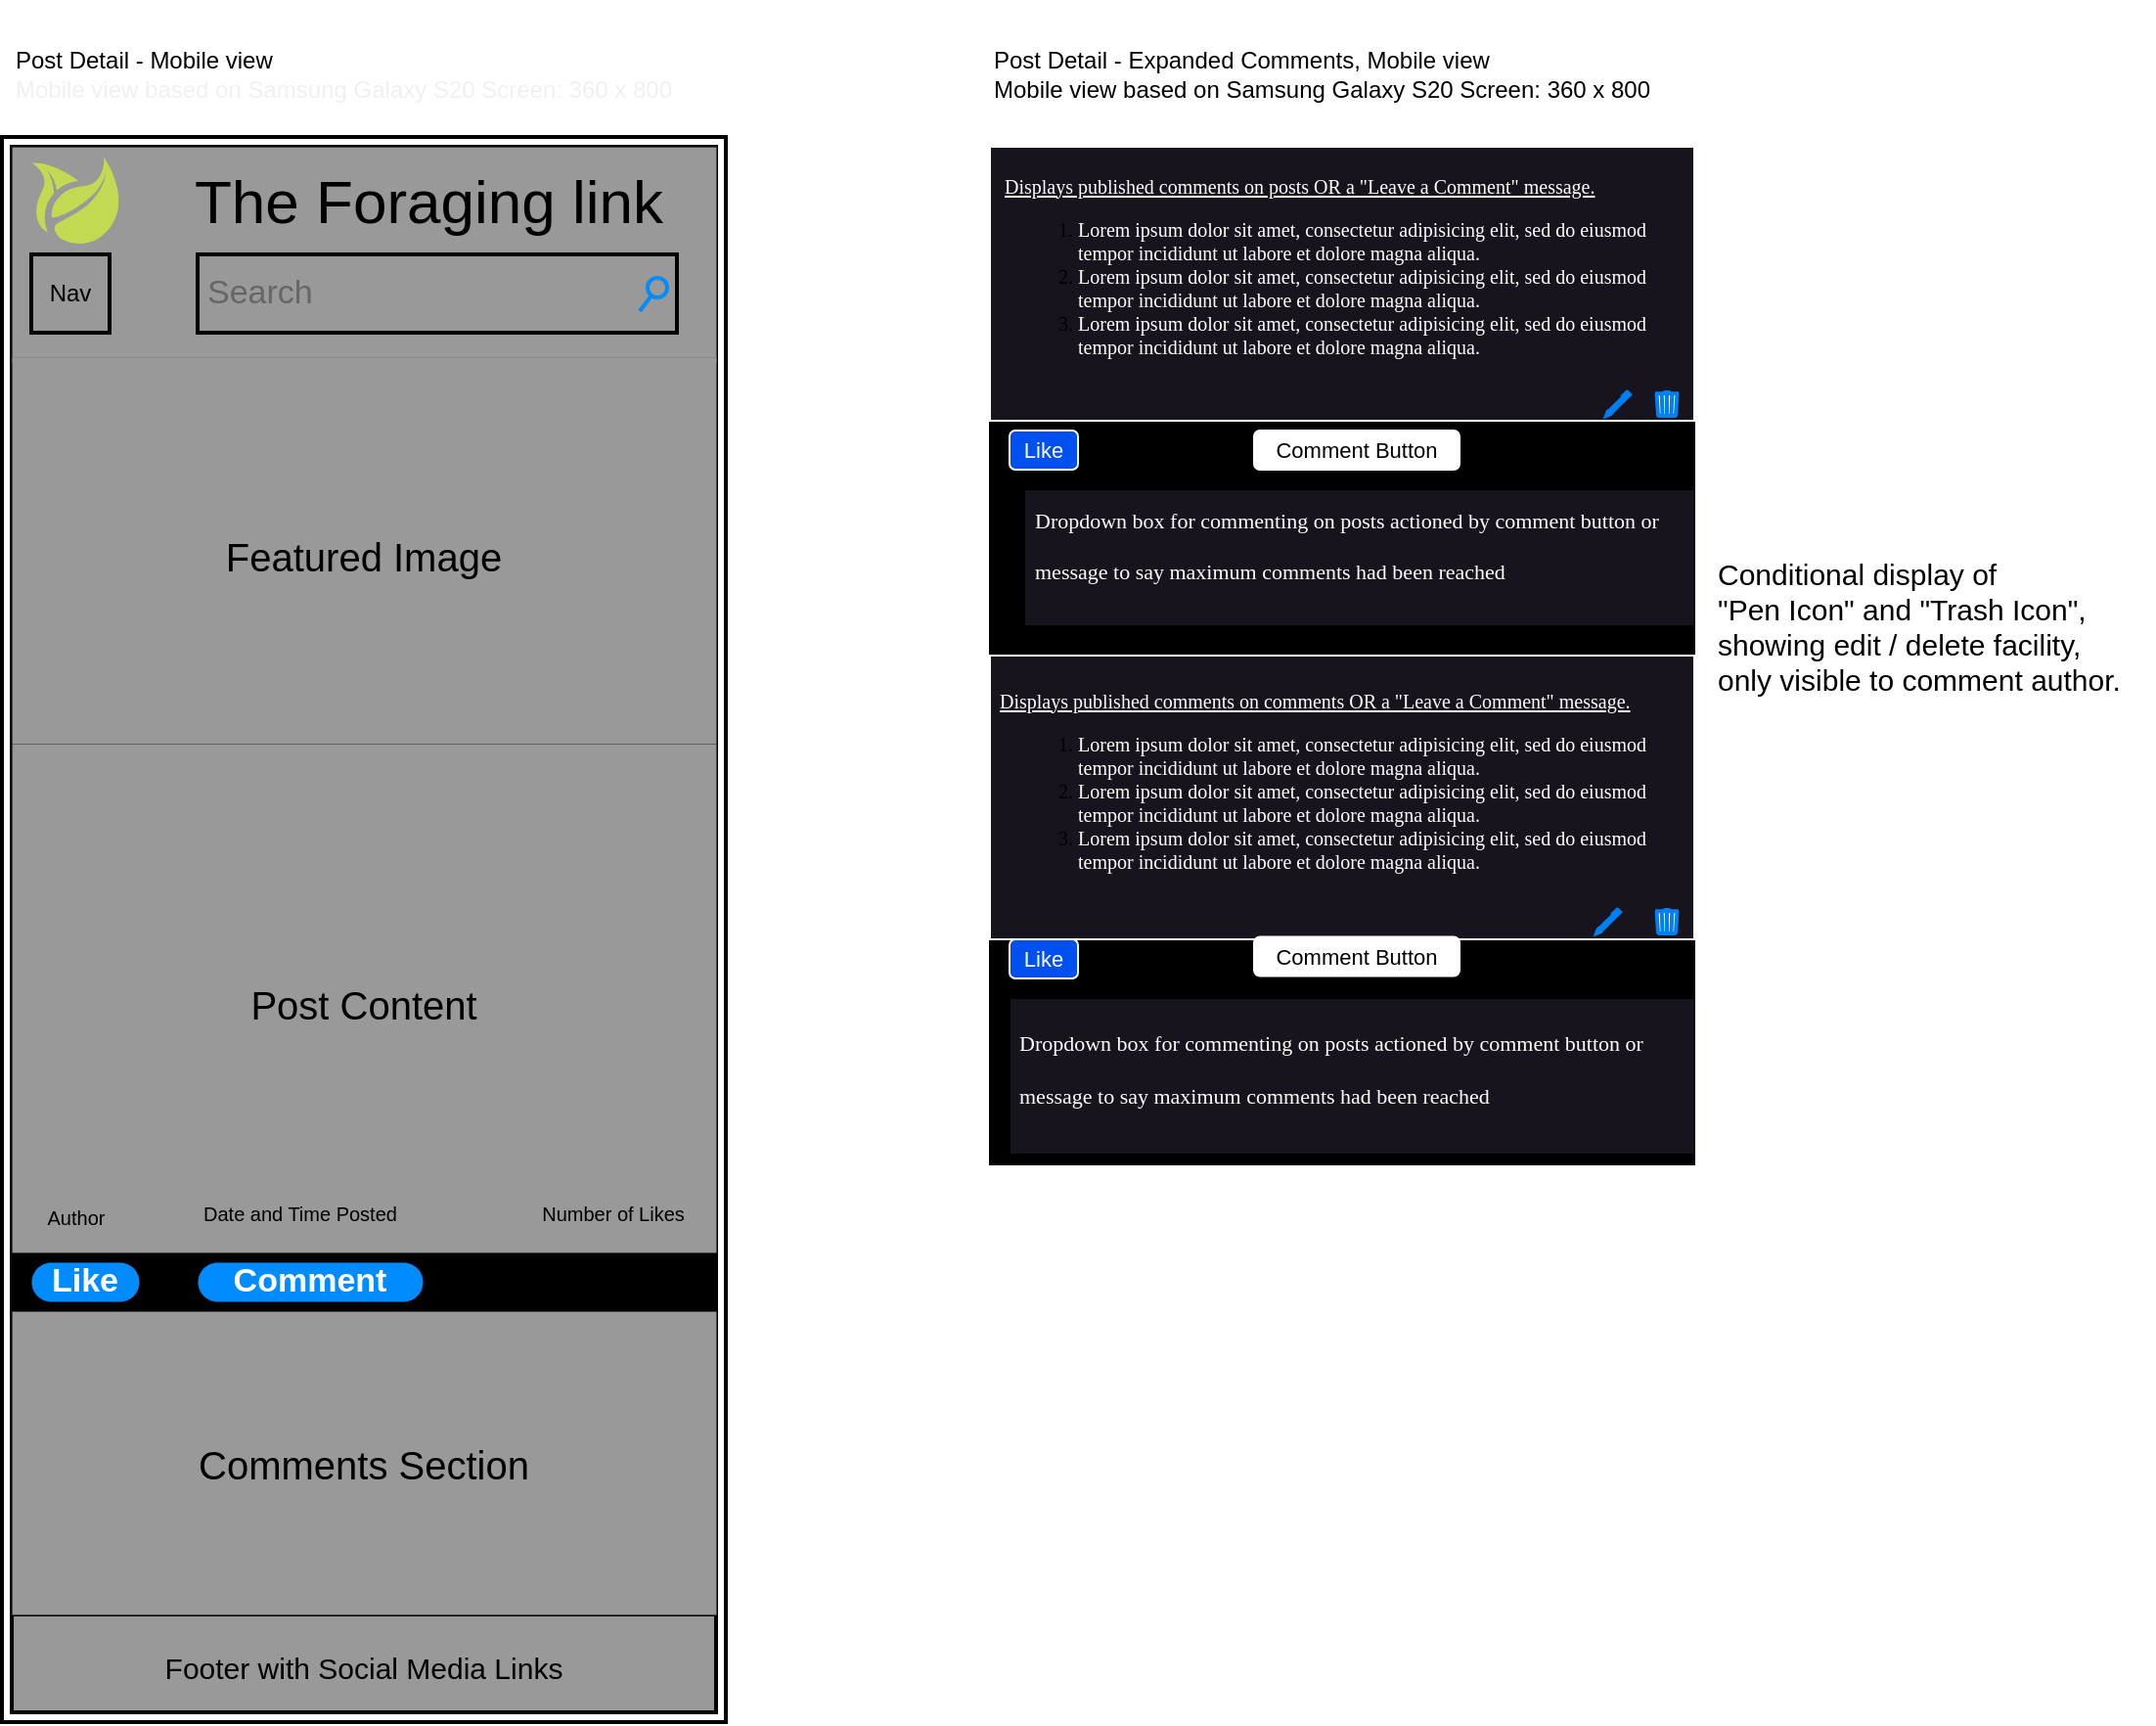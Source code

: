 <mxfile>
    <diagram id="5pHp6l1Uz-cJNWnu8SsC" name="Page-1">
        <mxGraphModel dx="2365" dy="654" grid="1" gridSize="5" guides="1" tooltips="1" connect="1" arrows="1" fold="1" page="1" pageScale="1" pageWidth="1169" pageHeight="827" math="0" shadow="0">
            <root>
                <mxCell id="0"/>
                <mxCell id="1" parent="0"/>
                <mxCell id="89" value="" style="rounded=0;whiteSpace=wrap;html=1;labelBackgroundColor=none;strokeColor=#000000;strokeWidth=2;fontSize=20;fontColor=#000000;fillColor=#FFFFFF;gradientColor=none;movable=0;resizable=0;rotatable=0;deletable=0;editable=0;connectable=0;" vertex="1" parent="1">
                    <mxGeometry x="-1105" y="75" width="370" height="810" as="geometry"/>
                </mxCell>
                <mxCell id="16" value="" style="rounded=0;whiteSpace=wrap;html=1;verticalAlign=bottom;movable=0;resizable=0;rotatable=0;deletable=0;editable=0;connectable=0;fillColor=#000000;strokeColor=#000000;gradientColor=none;strokeWidth=2;" parent="1" vertex="1">
                    <mxGeometry x="-1100" y="80" width="360" height="800" as="geometry"/>
                </mxCell>
                <mxCell id="34" value="" style="rounded=0;whiteSpace=wrap;html=1;fillColor=#000000;fontSize=15;movable=0;resizable=0;rotatable=0;deletable=0;editable=0;connectable=0;strokeWidth=1;" parent="1" vertex="1">
                    <mxGeometry x="-600" y="80" width="360" height="520" as="geometry"/>
                </mxCell>
                <mxCell id="50" value="&lt;div style=&quot;font-size: 10px;&quot;&gt;&lt;font color=&quot;#ffffff&quot; style=&quot;font-size: 10px;&quot;&gt;&lt;br&gt;&lt;/font&gt;&lt;/div&gt;&lt;div style=&quot;font-size: 10px;&quot;&gt;&lt;font color=&quot;#ffffff&quot; style=&quot;font-size: 10px;&quot;&gt;&amp;nbsp;&lt;u style=&quot;font-size: 10px;&quot;&gt;Displays published comments on posts OR a &quot;Leave a Comment&quot; message.&lt;/u&gt;&lt;/font&gt;&lt;/div&gt;&lt;p style=&quot;font-size: 10px;&quot;&gt;&lt;/p&gt;&lt;ol style=&quot;font-size: 10px;&quot;&gt;&lt;li style=&quot;font-size: 10px;&quot;&gt;&lt;font color=&quot;#ffffff&quot; style=&quot;font-size: 10px;&quot;&gt;Lorem ipsum dolor sit amet, consectetur adipisicing elit, sed do eiusmod tempor incididunt ut labore et dolore magna aliqua.&lt;/font&gt;&lt;/li&gt;&lt;li style=&quot;font-size: 10px;&quot;&gt;&lt;font style=&quot;font-size: 10px;&quot; color=&quot;#ffffff&quot;&gt;Lorem ipsum dolor sit amet, consectetur adipisicing elit, sed do eiusmod tempor incididunt ut labore et dolore magna aliqua.&lt;/font&gt;&lt;/li&gt;&lt;li style=&quot;font-size: 10px;&quot;&gt;&lt;font style=&quot;font-size: 10px;&quot; color=&quot;#ffffff&quot;&gt;Lorem ipsum dolor sit amet, consectetur adipisicing elit, sed do eiusmod tempor incididunt ut labore et dolore magna aliqua.&lt;/font&gt;&lt;/li&gt;&lt;/ol&gt;&lt;p style=&quot;font-size: 10px;&quot;&gt;&lt;/p&gt;" style="text;html=1;strokeColor=#FFFFFF;fillColor=#18141D;spacing=5;spacingTop=-20;whiteSpace=wrap;overflow=hidden;rounded=0;strokeWidth=1;fontSize=10;verticalAlign=middle;fontFamily=Comic Sans MS;movable=0;resizable=0;rotatable=0;deletable=0;editable=0;connectable=0;align=left;" parent="1" vertex="1">
                    <mxGeometry x="-600" y="80" width="360" height="140" as="geometry"/>
                </mxCell>
                <mxCell id="51" value="&lt;font style=&quot;font-size: 11px;&quot;&gt;Like&lt;/font&gt;" style="rounded=1;whiteSpace=wrap;html=1;strokeColor=#FFFFFF;strokeWidth=1;fontSize=11;fillColor=#0050ef;fontColor=#ffffff;verticalAlign=middle;movable=0;resizable=0;rotatable=0;deletable=0;editable=0;connectable=0;" parent="1" vertex="1">
                    <mxGeometry x="-590" y="225" width="35" height="20" as="geometry"/>
                </mxCell>
                <mxCell id="52" value="&lt;font style=&quot;font-size: 9px;&quot;&gt;Likes Count&lt;/font&gt;" style="text;html=1;strokeColor=none;fillColor=none;align=center;verticalAlign=middle;whiteSpace=wrap;rounded=0;strokeWidth=1;fontSize=15;movable=0;resizable=0;rotatable=0;deletable=0;editable=0;connectable=0;" parent="1" vertex="1">
                    <mxGeometry x="-540" y="225" width="55" height="22.5" as="geometry"/>
                </mxCell>
                <mxCell id="53" value="Comment Button" style="rounded=1;whiteSpace=wrap;html=1;strokeColor=#FFFFFF;strokeWidth=1;fontSize=11;movable=0;resizable=0;rotatable=0;deletable=0;editable=0;connectable=0;" parent="1" vertex="1">
                    <mxGeometry x="-465" y="225" width="105" height="20" as="geometry"/>
                </mxCell>
                <mxCell id="56" value="&lt;div style=&quot;font-size: 10px;&quot;&gt;&lt;font color=&quot;#ffffff&quot; style=&quot;font-size: 10px;&quot;&gt;&lt;u style=&quot;font-size: 10px;&quot;&gt;&lt;br&gt;&lt;/u&gt;&lt;/font&gt;&lt;/div&gt;&lt;div style=&quot;font-size: 10px;&quot;&gt;&lt;font color=&quot;#ffffff&quot; style=&quot;font-size: 10px;&quot;&gt;&lt;u style=&quot;font-size: 10px;&quot;&gt;Displays published comments on comments OR a &quot;Leave a Comment&quot; message.&lt;/u&gt;&lt;/font&gt;&lt;/div&gt;&lt;p style=&quot;font-size: 10px;&quot;&gt;&lt;/p&gt;&lt;ol style=&quot;font-size: 10px;&quot;&gt;&lt;li style=&quot;font-size: 10px;&quot;&gt;&lt;font color=&quot;#ffffff&quot; style=&quot;font-size: 10px;&quot;&gt;Lorem ipsum dolor sit amet, consectetur adipisicing elit, sed do eiusmod tempor incididunt ut labore et dolore magna aliqua.&lt;/font&gt;&lt;/li&gt;&lt;li style=&quot;font-size: 10px;&quot;&gt;&lt;font style=&quot;font-size: 10px;&quot; color=&quot;#ffffff&quot;&gt;Lorem ipsum dolor sit amet, consectetur adipisicing elit, sed do eiusmod tempor incididunt ut labore et dolore magna aliqua.&lt;/font&gt;&lt;/li&gt;&lt;li style=&quot;font-size: 10px;&quot;&gt;&lt;font style=&quot;font-size: 10px;&quot; color=&quot;#ffffff&quot;&gt;Lorem ipsum dolor sit amet, consectetur adipisicing elit, sed do eiusmod tempor incididunt ut labore et dolore magna aliqua.&lt;/font&gt;&lt;/li&gt;&lt;/ol&gt;&lt;p style=&quot;font-size: 10px;&quot;&gt;&lt;/p&gt;" style="text;html=1;strokeColor=#FFFFFF;fillColor=#18141D;spacing=5;spacingTop=-20;whiteSpace=wrap;overflow=hidden;rounded=0;strokeWidth=1;fontSize=10;verticalAlign=middle;fontFamily=Comic Sans MS;movable=0;resizable=0;rotatable=0;deletable=0;editable=0;connectable=0;align=left;" parent="1" vertex="1">
                    <mxGeometry x="-600" y="340" width="360" height="145" as="geometry"/>
                </mxCell>
                <mxCell id="57" value="&lt;h1&gt;&lt;span style=&quot;color: rgb(255, 255, 255); font-family: &amp;quot;Comic Sans MS&amp;quot;; font-size: 11px; font-weight: 400;&quot;&gt;Dropdown box for commenting on posts actioned by comment button or message to say maximum comments had been reached&lt;/span&gt;&lt;br&gt;&lt;/h1&gt;" style="text;html=1;strokeColor=default;fillColor=#18141D;spacing=5;spacingTop=-20;whiteSpace=wrap;overflow=hidden;rounded=0;fontSize=11;verticalAlign=bottom;strokeWidth=1;movable=0;resizable=0;rotatable=0;deletable=0;editable=0;connectable=0;" parent="1" vertex="1">
                    <mxGeometry x="-582.5" y="255" width="342.5" height="70" as="geometry"/>
                </mxCell>
                <mxCell id="58" value="&lt;font style=&quot;font-size: 11px;&quot;&gt;Like&lt;/font&gt;" style="rounded=1;whiteSpace=wrap;html=1;strokeColor=#FFFFFF;strokeWidth=1;fontSize=11;fillColor=#0050ef;fontColor=#ffffff;verticalAlign=middle;movable=0;resizable=0;rotatable=0;deletable=0;editable=0;connectable=0;" parent="1" vertex="1">
                    <mxGeometry x="-590" y="485" width="35" height="20" as="geometry"/>
                </mxCell>
                <mxCell id="59" value="&lt;font style=&quot;font-size: 9px;&quot;&gt;Likes Count&lt;/font&gt;" style="text;html=1;strokeColor=none;fillColor=none;align=center;verticalAlign=middle;whiteSpace=wrap;rounded=0;strokeWidth=1;fontSize=15;movable=0;resizable=0;rotatable=0;deletable=0;editable=0;connectable=0;" parent="1" vertex="1">
                    <mxGeometry x="-544.5" y="483.75" width="65" height="22.5" as="geometry"/>
                </mxCell>
                <mxCell id="60" value="Comment Button" style="rounded=1;whiteSpace=wrap;html=1;strokeColor=#FFFFFF;strokeWidth=1;fontSize=11;movable=0;resizable=0;rotatable=0;deletable=0;editable=0;connectable=0;" parent="1" vertex="1">
                    <mxGeometry x="-465" y="483.75" width="105" height="20" as="geometry"/>
                </mxCell>
                <mxCell id="62" value="&lt;h1&gt;&lt;span style=&quot;color: rgb(255, 255, 255); font-family: &amp;quot;Comic Sans MS&amp;quot;; font-size: 11px; font-weight: 400;&quot;&gt;Dropdown box for commenting on posts actioned by comment button or message to say maximum comments had been reached&lt;/span&gt;&lt;br&gt;&lt;/h1&gt;" style="text;html=1;strokeColor=default;fillColor=#18141D;spacing=5;spacingTop=-20;whiteSpace=wrap;overflow=hidden;rounded=0;fontSize=11;verticalAlign=bottom;strokeWidth=1;movable=0;resizable=0;rotatable=0;deletable=0;editable=0;connectable=0;" parent="1" vertex="1">
                    <mxGeometry x="-590" y="515" width="350" height="80" as="geometry"/>
                </mxCell>
                <mxCell id="63" value="&lt;div style=&quot;&quot;&gt;&lt;br&gt;&lt;/div&gt;&lt;font style=&quot;font-size: 12px;&quot;&gt;&lt;div style=&quot;&quot;&gt;&lt;span style=&quot;&quot;&gt;Post Detail - Mobile view&lt;/span&gt;&lt;/div&gt;&lt;span style=&quot;border-color: rgb(0, 0, 0); color: rgb(240, 240, 240); font-family: Helvetica; font-style: normal; font-variant-ligatures: normal; font-variant-caps: normal; letter-spacing: normal; orphans: 2; text-indent: 0px; text-transform: none; widows: 2; word-spacing: 0px; -webkit-text-stroke-width: 0px; background-color: rgb(42, 37, 47);&quot;&gt;&lt;div style=&quot;&quot;&gt;Mobile view based on Samsung Galaxy S20 Screen: 360 x 800&lt;/div&gt;&lt;/span&gt;&lt;/font&gt;&lt;div style=&quot;&quot;&gt;&lt;br&gt;&lt;/div&gt;" style="text;html=1;align=left;verticalAlign=middle;resizable=0;points=[];autosize=1;strokeColor=none;fillColor=none;fontStyle=0;movable=0;rotatable=0;deletable=0;editable=0;connectable=0;" parent="1" vertex="1">
                    <mxGeometry x="-1100" y="5" width="355" height="75" as="geometry"/>
                </mxCell>
                <mxCell id="64" value="&lt;div style=&quot;font-size: 12px;&quot;&gt;&lt;span style=&quot;font-size: 12px; background-color: initial;&quot;&gt;Post Detail - Expanded Comments, Mobile view&lt;/span&gt;&lt;/div&gt;&lt;span style=&quot;font-size: 12px;&quot;&gt;Mobile view based on Samsung Galaxy S20 Screen: 360 x 800&lt;/span&gt;" style="text;html=1;align=left;verticalAlign=middle;resizable=0;points=[];autosize=1;strokeColor=none;fillColor=none;fontSize=12;fontStyle=0;movable=0;rotatable=0;deletable=0;editable=0;connectable=0;" parent="1" vertex="1">
                    <mxGeometry x="-600" y="5" width="355" height="75" as="geometry"/>
                </mxCell>
                <mxCell id="67" value="" style="html=1;verticalLabelPosition=bottom;align=center;labelBackgroundColor=#ffffff;verticalAlign=top;strokeWidth=2;strokeColor=#0080F0;shadow=0;dashed=0;shape=mxgraph.ios7.icons.pen;movable=0;resizable=0;rotatable=0;deletable=0;editable=0;connectable=0;" parent="1" vertex="1">
                    <mxGeometry x="-290" y="470" width="12" height="12" as="geometry"/>
                </mxCell>
                <mxCell id="68" value="" style="html=1;verticalLabelPosition=bottom;align=center;labelBackgroundColor=#ffffff;verticalAlign=top;strokeWidth=2;strokeColor=#0080F0;shadow=0;dashed=0;shape=mxgraph.ios7.icons.pen;fontSize=3;movable=0;resizable=0;rotatable=0;deletable=0;editable=0;connectable=0;" parent="1" vertex="1">
                    <mxGeometry x="-285" y="205.5" width="12" height="12" as="geometry"/>
                </mxCell>
                <mxCell id="70" value="&lt;font style=&quot;font-size: 15px;&quot;&gt;&lt;span style=&quot;&quot;&gt;Conditional display of&lt;/span&gt;&lt;br style=&quot;&quot;&gt;&lt;span style=&quot;&quot;&gt;&quot;Pen Icon&quot; and &quot;Trash Icon&quot;,&lt;/span&gt;&lt;br style=&quot;&quot;&gt;&lt;span style=&quot;&quot;&gt;showing edit / delete facility,&lt;/span&gt;&lt;br style=&quot;&quot;&gt;&lt;span style=&quot;&quot;&gt;only visible to comment author.&lt;/span&gt;&lt;/font&gt;" style="text;html=1;align=left;verticalAlign=middle;resizable=0;points=[];autosize=1;strokeColor=none;fillColor=none;movable=0;rotatable=0;deletable=0;editable=0;connectable=0;" parent="1" vertex="1">
                    <mxGeometry x="-230" y="280" width="225" height="90" as="geometry"/>
                </mxCell>
                <mxCell id="71" value="" style="html=1;verticalLabelPosition=bottom;align=center;labelBackgroundColor=#ffffff;verticalAlign=bottom;strokeWidth=2;strokeColor=#0080F0;shadow=0;dashed=0;shape=mxgraph.ios7.icons.trashcan;fontSize=4;movable=0;resizable=0;rotatable=0;deletable=0;editable=0;connectable=0;" parent="1" vertex="1">
                    <mxGeometry x="-260" y="205.5" width="12" height="12" as="geometry"/>
                </mxCell>
                <mxCell id="72" value="" style="html=1;verticalLabelPosition=bottom;align=center;labelBackgroundColor=#ffffff;verticalAlign=top;strokeWidth=2;strokeColor=#0080F0;shadow=0;dashed=0;shape=mxgraph.ios7.icons.trashcan;fontSize=4;movable=0;resizable=0;rotatable=0;deletable=0;editable=0;connectable=0;" parent="1" vertex="1">
                    <mxGeometry x="-260" y="470" width="12" height="12" as="geometry"/>
                </mxCell>
                <mxCell id="73" value="" style="rounded=0;whiteSpace=wrap;html=1;gradientColor=none;strokeWidth=0;movable=0;resizable=0;rotatable=0;deletable=0;editable=0;connectable=0;fillColor=#999999;strokeColor=#000000;" vertex="1" parent="1">
                    <mxGeometry x="-1100" y="80" width="360" height="110" as="geometry"/>
                </mxCell>
                <mxCell id="74" value="" style="dashed=0;outlineConnect=0;html=1;align=center;labelPosition=center;verticalLabelPosition=bottom;verticalAlign=top;shape=mxgraph.weblogos.freshbump;fillColor=#C2D952;strokeColor=none;strokeWidth=0;movable=0;resizable=0;rotatable=0;deletable=0;editable=0;connectable=0;" vertex="1" parent="1">
                    <mxGeometry x="-1090" y="85" width="45" height="45" as="geometry"/>
                </mxCell>
                <mxCell id="75" value="Nav" style="whiteSpace=wrap;html=1;aspect=fixed;strokeWidth=2;fillColor=#999999;gradientColor=none;strokeColor=#000000;fontColor=#000000;movable=0;resizable=0;rotatable=0;deletable=0;editable=0;connectable=0;" vertex="1" parent="1">
                    <mxGeometry x="-1090" y="135" width="40" height="40" as="geometry"/>
                </mxCell>
                <mxCell id="76" value="&lt;span style=&quot;font-family: Helvetica; font-size: 31px; font-style: normal; font-variant-ligatures: normal; font-variant-caps: normal; font-weight: 400; letter-spacing: normal; orphans: 2; text-indent: 0px; text-transform: none; widows: 2; word-spacing: 0px; -webkit-text-stroke-width: 0px; text-decoration-thickness: initial; text-decoration-style: initial; text-decoration-color: initial; float: none; display: inline !important;&quot;&gt;The Foraging link&lt;/span&gt;" style="text;html=1;strokeColor=none;fillColor=none;align=right;verticalAlign=middle;whiteSpace=wrap;rounded=0;strokeWidth=0;fontColor=#000000;fontSize=31;movable=0;resizable=0;rotatable=0;deletable=0;editable=0;connectable=0;" vertex="1" parent="1">
                    <mxGeometry x="-1040" y="81.25" width="275" height="52.5" as="geometry"/>
                </mxCell>
                <mxCell id="77" value="Search" style="strokeWidth=2;shadow=0;dashed=0;align=center;html=1;shape=mxgraph.mockup.forms.searchBox;strokeColor=#000000;mainText=;strokeColor2=#008cff;fontColor=#666666;fontSize=17;align=left;spacingLeft=3;labelBackgroundColor=none;fillColor=none;gradientColor=none;movable=0;resizable=0;rotatable=0;deletable=0;editable=0;connectable=0;" vertex="1" parent="1">
                    <mxGeometry x="-1005" y="135" width="245" height="40" as="geometry"/>
                </mxCell>
                <mxCell id="78" value="&lt;font style=&quot;font-size: 20px;&quot;&gt;Featured Image&lt;/font&gt;" style="rounded=0;whiteSpace=wrap;html=1;labelBackgroundColor=none;strokeColor=#000000;strokeWidth=0;fontSize=31;fontColor=#000000;fillColor=#999999;gradientColor=none;movable=0;resizable=0;rotatable=0;deletable=0;editable=0;connectable=0;" vertex="1" parent="1">
                    <mxGeometry x="-1100" y="187.5" width="360" height="197.5" as="geometry"/>
                </mxCell>
                <mxCell id="79" value="&lt;font style=&quot;font-size: 20px;&quot;&gt;Post Content&lt;/font&gt;" style="rounded=0;whiteSpace=wrap;html=1;labelBackgroundColor=none;strokeColor=#000000;strokeWidth=0;fontSize=31;fontColor=#000000;fillColor=#999999;gradientColor=none;movable=0;resizable=0;rotatable=0;deletable=0;editable=0;connectable=0;" vertex="1" parent="1">
                    <mxGeometry x="-1100" y="385" width="360" height="260" as="geometry"/>
                </mxCell>
                <mxCell id="81" value="" style="rounded=0;whiteSpace=wrap;html=1;labelBackgroundColor=none;strokeColor=#000000;strokeWidth=2;fontSize=20;fontColor=#000000;fillColor=#999999;gradientColor=none;movable=0;resizable=0;rotatable=0;deletable=0;editable=0;connectable=0;" vertex="1" parent="1">
                    <mxGeometry x="-1100" y="830" width="360" height="50" as="geometry"/>
                </mxCell>
                <mxCell id="82" value="&lt;font style=&quot;font-size: 15px;&quot;&gt;Footer with Social Media Links&lt;/font&gt;" style="text;html=1;strokeColor=none;fillColor=none;align=center;verticalAlign=middle;whiteSpace=wrap;rounded=0;labelBackgroundColor=none;strokeWidth=0;fontSize=20;fontColor=#000000;movable=0;resizable=0;rotatable=0;deletable=0;editable=0;connectable=0;" vertex="1" parent="1">
                    <mxGeometry x="-1095" y="845" width="350" height="20" as="geometry"/>
                </mxCell>
                <mxCell id="83" value="Like" style="strokeWidth=0;shadow=0;dashed=0;align=center;html=1;shape=mxgraph.mockup.buttons.button;strokeColor=#666666;fontColor=#ffffff;mainText=;buttonStyle=round;fontSize=17;fontStyle=1;fillColor=#008cff;whiteSpace=wrap;labelBackgroundColor=none;movable=0;resizable=0;rotatable=0;deletable=0;editable=0;connectable=0;" vertex="1" parent="1">
                    <mxGeometry x="-1090" y="650" width="55" height="20" as="geometry"/>
                </mxCell>
                <mxCell id="84" value="Comment" style="strokeWidth=0;shadow=0;dashed=0;align=center;html=1;shape=mxgraph.mockup.buttons.button;strokeColor=#666666;fontColor=#ffffff;mainText=;buttonStyle=round;fontSize=17;fontStyle=1;fillColor=#008cff;whiteSpace=wrap;labelBackgroundColor=none;movable=0;resizable=0;rotatable=0;deletable=0;editable=0;connectable=0;" vertex="1" parent="1">
                    <mxGeometry x="-1005" y="650" width="115" height="20" as="geometry"/>
                </mxCell>
                <mxCell id="85" value="&lt;font style=&quot;font-size: 10px;&quot;&gt;Author&lt;/font&gt;" style="text;html=1;strokeColor=none;fillColor=none;align=center;verticalAlign=middle;whiteSpace=wrap;rounded=0;labelBackgroundColor=none;strokeWidth=0;fontSize=15;fontColor=#000000;movable=0;resizable=0;rotatable=0;deletable=0;editable=0;connectable=0;" vertex="1" parent="1">
                    <mxGeometry x="-1097.5" y="610" width="60" height="30" as="geometry"/>
                </mxCell>
                <mxCell id="86" value="Date and Time Posted" style="text;html=1;strokeColor=none;fillColor=none;align=center;verticalAlign=middle;whiteSpace=wrap;rounded=0;labelBackgroundColor=none;strokeWidth=0;fontSize=10;fontColor=#000000;movable=0;resizable=0;rotatable=0;deletable=0;editable=0;connectable=0;" vertex="1" parent="1">
                    <mxGeometry x="-1020" y="610" width="135" height="30" as="geometry"/>
                </mxCell>
                <mxCell id="87" value="Number of Likes" style="text;html=1;strokeColor=none;fillColor=none;align=center;verticalAlign=middle;whiteSpace=wrap;rounded=0;labelBackgroundColor=none;strokeWidth=0;fontSize=10;fontColor=#000000;movable=0;resizable=0;rotatable=0;deletable=0;editable=0;connectable=0;" vertex="1" parent="1">
                    <mxGeometry x="-835" y="610" width="85" height="30" as="geometry"/>
                </mxCell>
                <mxCell id="88" value="&lt;font style=&quot;font-size: 20px;&quot;&gt;Comments Section&lt;/font&gt;" style="rounded=0;whiteSpace=wrap;html=1;labelBackgroundColor=none;strokeColor=#000000;strokeWidth=0;fontSize=10;fontColor=#000000;fillColor=#999999;gradientColor=none;movable=0;resizable=0;rotatable=0;deletable=0;editable=0;connectable=0;" vertex="1" parent="1">
                    <mxGeometry x="-1100" y="675" width="360" height="155" as="geometry"/>
                </mxCell>
            </root>
        </mxGraphModel>
    </diagram>
</mxfile>